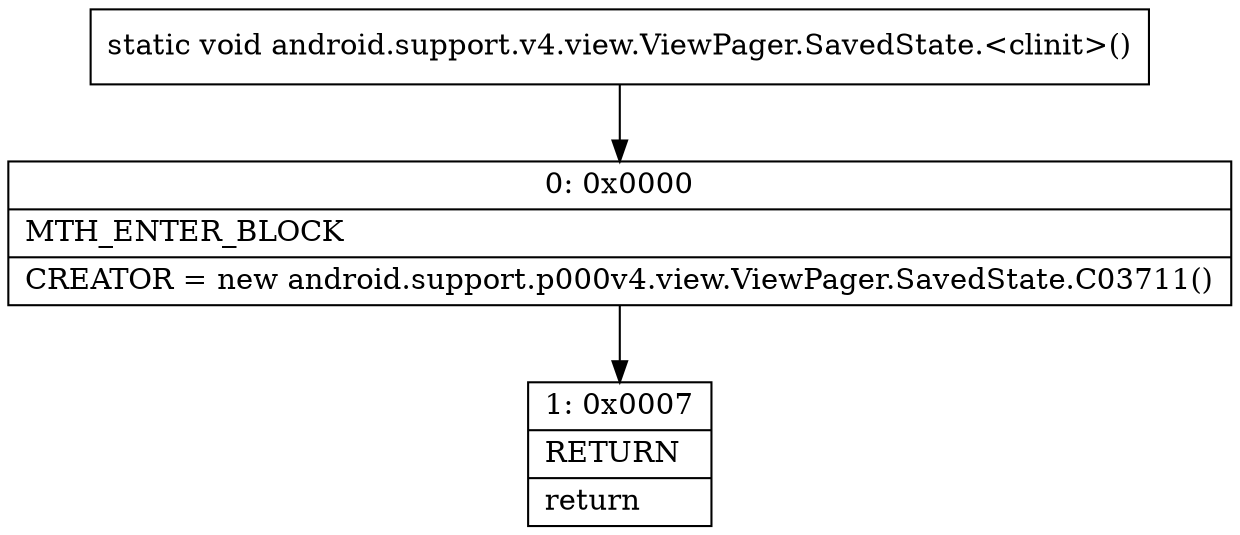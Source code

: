 digraph "CFG forandroid.support.v4.view.ViewPager.SavedState.\<clinit\>()V" {
Node_0 [shape=record,label="{0\:\ 0x0000|MTH_ENTER_BLOCK\l|CREATOR = new android.support.p000v4.view.ViewPager.SavedState.C03711()\l}"];
Node_1 [shape=record,label="{1\:\ 0x0007|RETURN\l|return\l}"];
MethodNode[shape=record,label="{static void android.support.v4.view.ViewPager.SavedState.\<clinit\>() }"];
MethodNode -> Node_0;
Node_0 -> Node_1;
}

